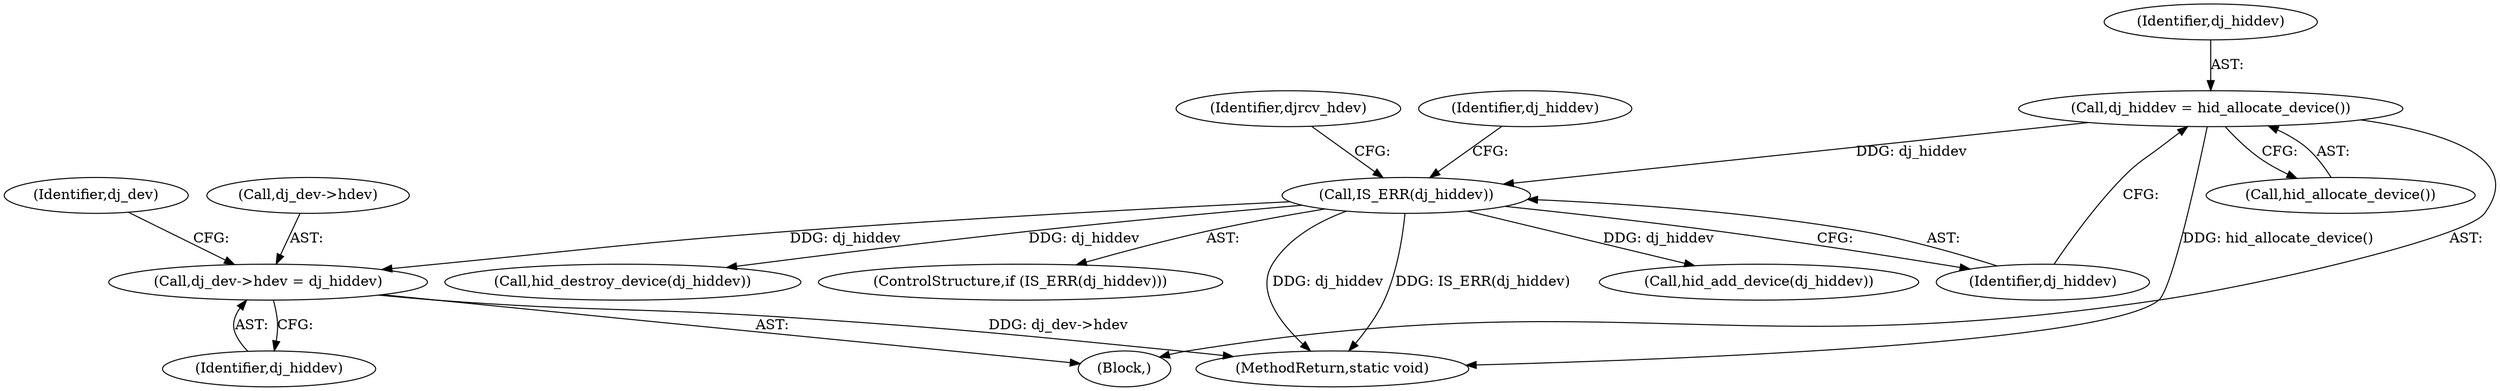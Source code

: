 digraph "0_linux_ad3e14d7c5268c2e24477c6ef54bbdf88add5d36_0@pointer" {
"1000314" [label="(Call,dj_dev->hdev = dj_hiddev)"];
"1000189" [label="(Call,IS_ERR(dj_hiddev))"];
"1000185" [label="(Call,dj_hiddev = hid_allocate_device())"];
"1000195" [label="(Identifier,djrcv_hdev)"];
"1000190" [label="(Identifier,dj_hiddev)"];
"1000314" [label="(Call,dj_dev->hdev = dj_hiddev)"];
"1000318" [label="(Identifier,dj_hiddev)"];
"1000189" [label="(Call,IS_ERR(dj_hiddev))"];
"1000371" [label="(Call,hid_destroy_device(dj_hiddev))"];
"1000185" [label="(Call,dj_hiddev = hid_allocate_device())"];
"1000188" [label="(ControlStructure,if (IS_ERR(dj_hiddev)))"];
"1000106" [label="(Block,)"];
"1000321" [label="(Identifier,dj_dev)"];
"1000202" [label="(Identifier,dj_hiddev)"];
"1000187" [label="(Call,hid_allocate_device())"];
"1000315" [label="(Call,dj_dev->hdev)"];
"1000373" [label="(MethodReturn,static void)"];
"1000346" [label="(Call,hid_add_device(dj_hiddev))"];
"1000186" [label="(Identifier,dj_hiddev)"];
"1000314" -> "1000106"  [label="AST: "];
"1000314" -> "1000318"  [label="CFG: "];
"1000315" -> "1000314"  [label="AST: "];
"1000318" -> "1000314"  [label="AST: "];
"1000321" -> "1000314"  [label="CFG: "];
"1000314" -> "1000373"  [label="DDG: dj_dev->hdev"];
"1000189" -> "1000314"  [label="DDG: dj_hiddev"];
"1000189" -> "1000188"  [label="AST: "];
"1000189" -> "1000190"  [label="CFG: "];
"1000190" -> "1000189"  [label="AST: "];
"1000195" -> "1000189"  [label="CFG: "];
"1000202" -> "1000189"  [label="CFG: "];
"1000189" -> "1000373"  [label="DDG: dj_hiddev"];
"1000189" -> "1000373"  [label="DDG: IS_ERR(dj_hiddev)"];
"1000185" -> "1000189"  [label="DDG: dj_hiddev"];
"1000189" -> "1000346"  [label="DDG: dj_hiddev"];
"1000189" -> "1000371"  [label="DDG: dj_hiddev"];
"1000185" -> "1000106"  [label="AST: "];
"1000185" -> "1000187"  [label="CFG: "];
"1000186" -> "1000185"  [label="AST: "];
"1000187" -> "1000185"  [label="AST: "];
"1000190" -> "1000185"  [label="CFG: "];
"1000185" -> "1000373"  [label="DDG: hid_allocate_device()"];
}
